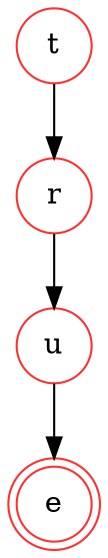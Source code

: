 digraph {   
    node [shape = doublecircle, color = firebrick1] e ;
    node [shape = circle];
    node [color= firebrick1];
    t -> r -> u -> e;	
}